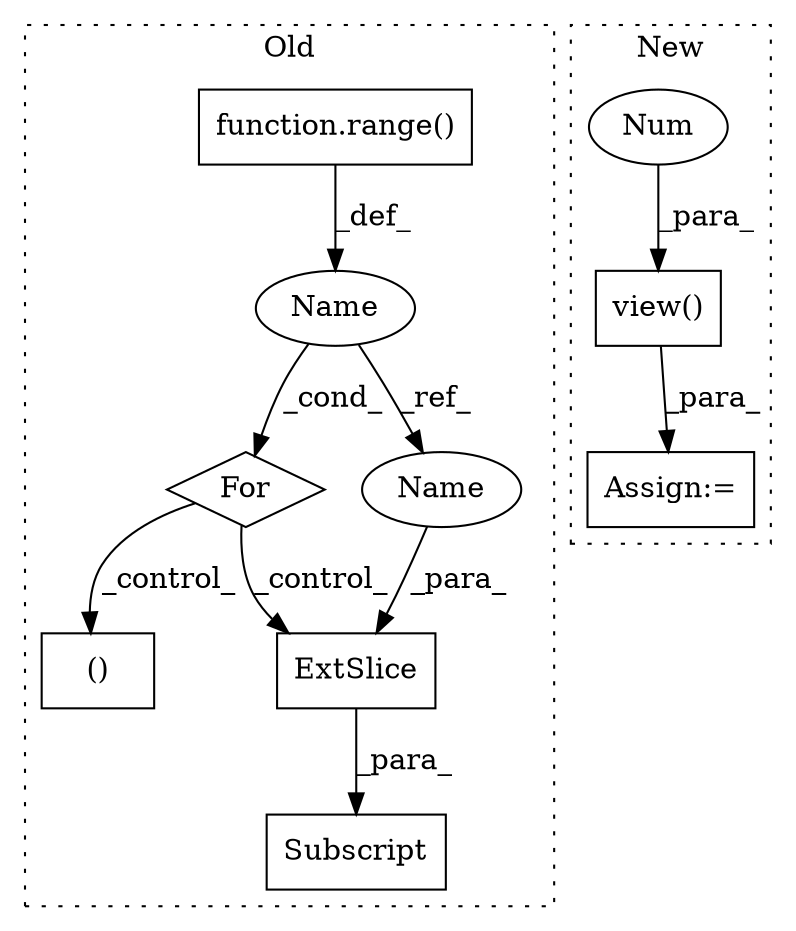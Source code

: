 digraph G {
subgraph cluster0 {
1 [label="ExtSlice" a="85" s="5310" l="4" shape="box"];
4 [label="Subscript" a="63" s="5310,0" l="27,0" shape="box"];
6 [label="For" a="107" s="5160,5201" l="4,14" shape="diamond"];
7 [label="()" a="54" s="6189" l="32" shape="box"];
8 [label="function.range()" a="75" s="5175,5200" l="6,1" shape="box"];
9 [label="Name" a="87" s="5164" l="7" shape="ellipse"];
10 [label="Name" a="87" s="5329" l="7" shape="ellipse"];
label = "Old";
style="dotted";
}
subgraph cluster1 {
2 [label="view()" a="75" s="6200,6266" l="16,1" shape="box"];
3 [label="Num" a="76" s="6265" l="1" shape="ellipse"];
5 [label="Assign:=" a="68" s="6197" l="3" shape="box"];
label = "New";
style="dotted";
}
1 -> 4 [label="_para_"];
2 -> 5 [label="_para_"];
3 -> 2 [label="_para_"];
6 -> 1 [label="_control_"];
6 -> 7 [label="_control_"];
8 -> 9 [label="_def_"];
9 -> 6 [label="_cond_"];
9 -> 10 [label="_ref_"];
10 -> 1 [label="_para_"];
}
